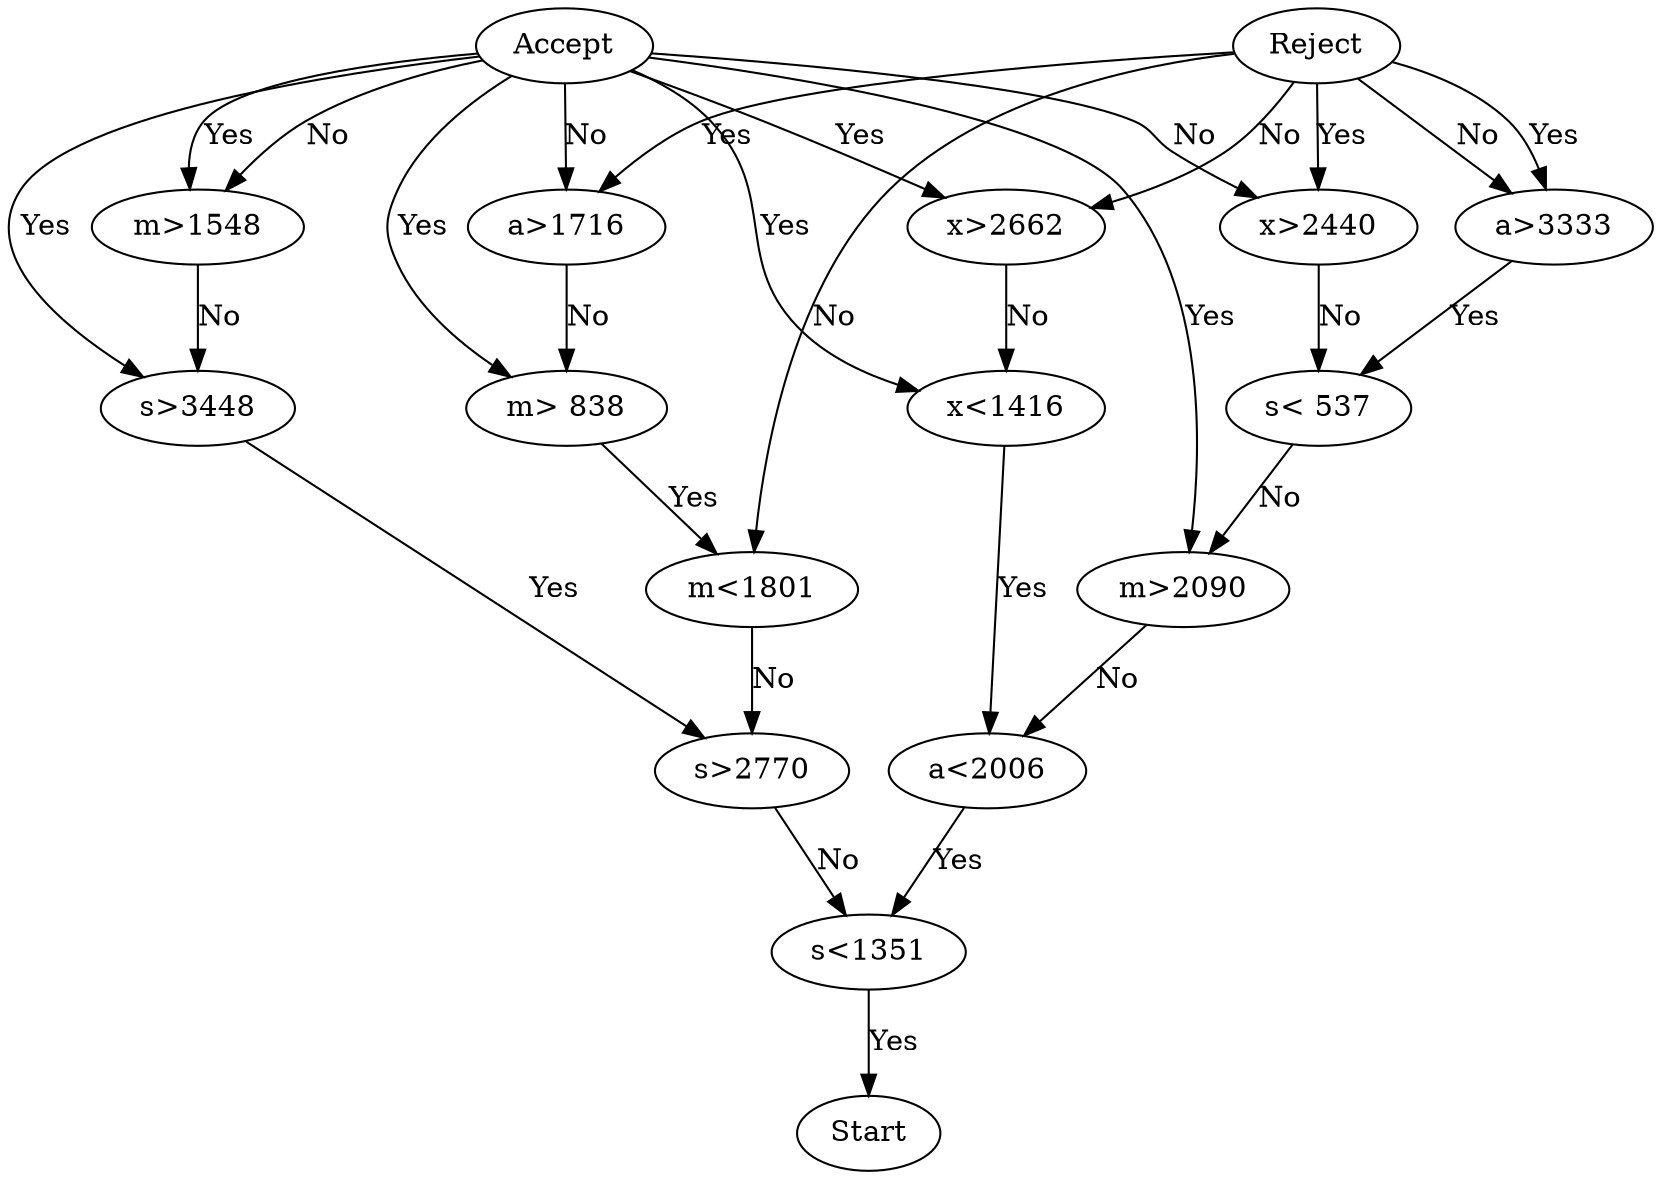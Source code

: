 digraph G {
  1 [ label="a<2006" ];
  2 [ label="x<1416" ];
  3 [ label="m>2090" ];
  4 [ label="Accept" ];
  5 [ label="s< 537" ];
  6 [ label="a>1716" ];
  7 [ label="Reject" ];
  8 [ label="m>1548" ];
  9 [ label="a>3333" ];
  10 [ label="x>2440" ];
  11 [ label="s>3448" ];
  12 [ label="x>2662" ];
  13 [ label="Start" ];
  14 [ label="s<1351" ];
  15 [ label="s>2770" ];
  16 [ label="m<1801" ];
  17 [ label="m> 838" ];
  2 -> 1 [ label="Yes" ];
  3 -> 1 [ label="No" ];
  4 -> 3 [ label="Yes" ];
  5 -> 3 [ label="No" ];
  7 -> 6 [ label="Yes" ];
  4 -> 6 [ label="No" ];
  4 -> 8 [ label="Yes" ];
  4 -> 8 [ label="No" ];
  9 -> 5 [ label="Yes" ];
  10 -> 5 [ label="No" ];
  7 -> 10 [ label="Yes" ];
  4 -> 10 [ label="No" ];
  4 -> 11 [ label="Yes" ];
  8 -> 11 [ label="No" ];
  4 -> 2 [ label="Yes" ];
  12 -> 2 [ label="No" ];
  4 -> 12 [ label="Yes" ];
  7 -> 12 [ label="No" ];
  14 -> 13 [ label="Yes" ];
  1 -> 14 [ label="Yes" ];
  15 -> 14 [ label="No" ];
  11 -> 15 [ label="Yes" ];
  16 -> 15 [ label="No" ];
  17 -> 16 [ label="Yes" ];
  7 -> 16 [ label="No" ];
  7 -> 9 [ label="Yes" ];
  7 -> 9 [ label="No" ];
  4 -> 17 [ label="Yes" ];
  6 -> 17 [ label="No" ];
}
